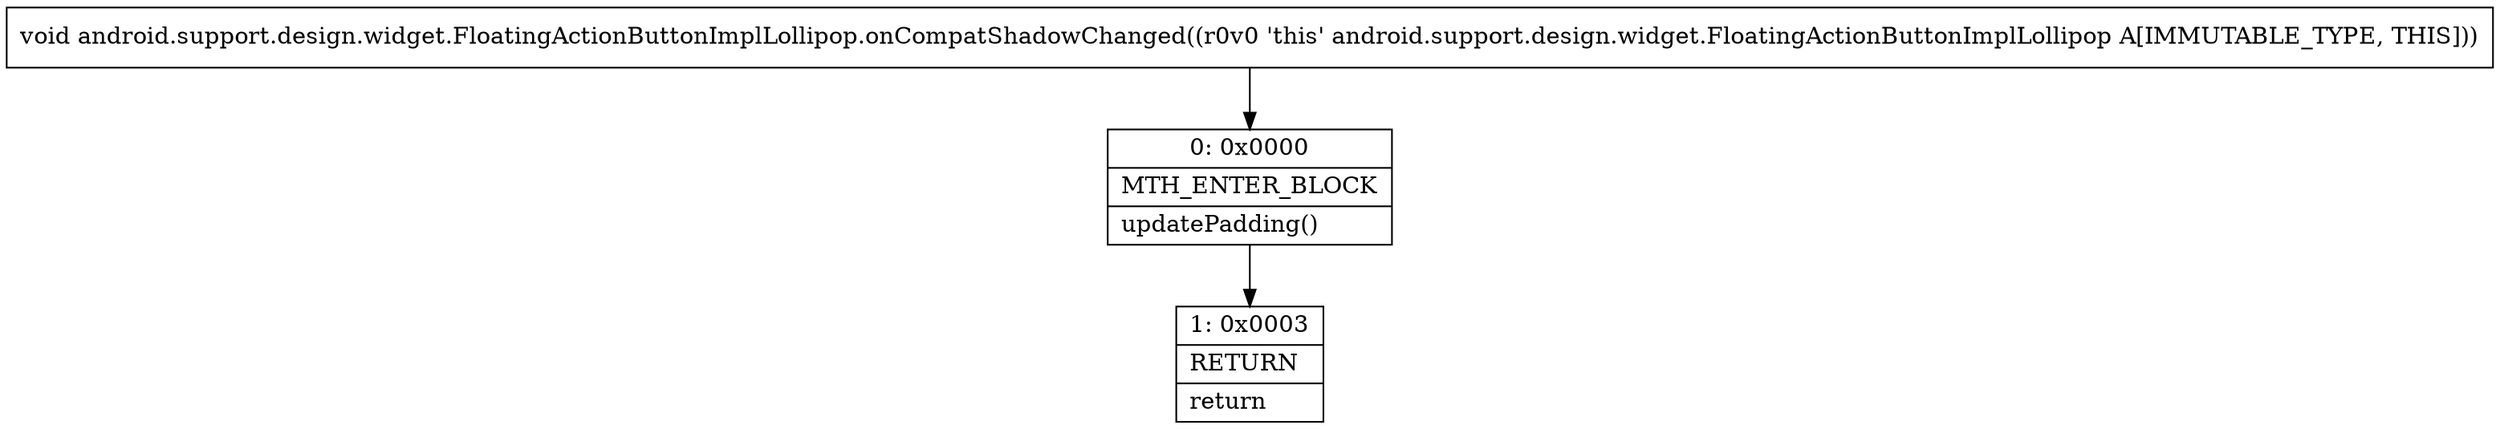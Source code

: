 digraph "CFG forandroid.support.design.widget.FloatingActionButtonImplLollipop.onCompatShadowChanged()V" {
Node_0 [shape=record,label="{0\:\ 0x0000|MTH_ENTER_BLOCK\l|updatePadding()\l}"];
Node_1 [shape=record,label="{1\:\ 0x0003|RETURN\l|return\l}"];
MethodNode[shape=record,label="{void android.support.design.widget.FloatingActionButtonImplLollipop.onCompatShadowChanged((r0v0 'this' android.support.design.widget.FloatingActionButtonImplLollipop A[IMMUTABLE_TYPE, THIS])) }"];
MethodNode -> Node_0;
Node_0 -> Node_1;
}

